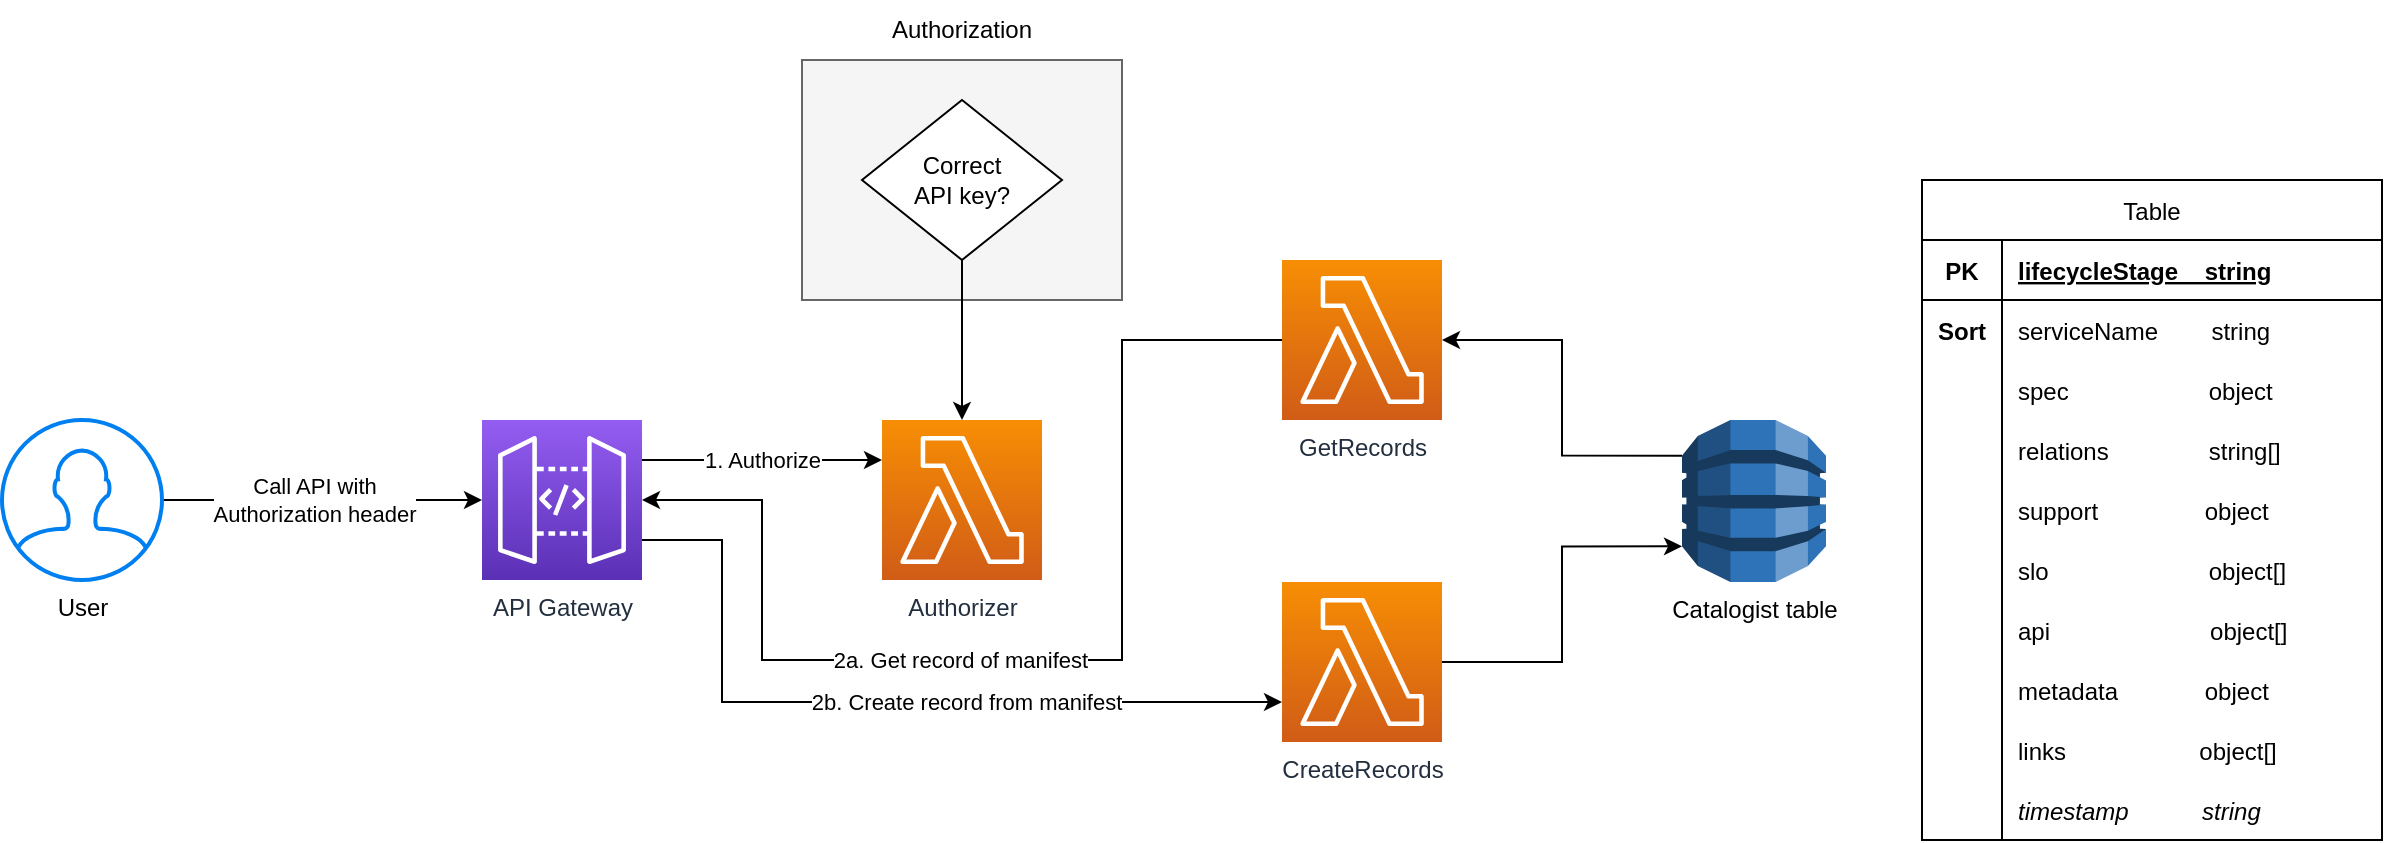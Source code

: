 <mxfile version="16.1.2" type="device"><diagram id="QLtRQsLvhn0vE0OrbVUS" name="Page-1"><mxGraphModel dx="1298" dy="892" grid="1" gridSize="10" guides="1" tooltips="1" connect="1" arrows="1" fold="1" page="1" pageScale="1" pageWidth="827" pageHeight="1169" math="0" shadow="0"><root><mxCell id="0"/><mxCell id="1" parent="0"/><mxCell id="UF_Mk-08jtfjLsYhIdF0-3" value="" style="rounded=0;whiteSpace=wrap;html=1;fillColor=#f5f5f5;fontColor=#333333;strokeColor=#666666;" parent="1" vertex="1"><mxGeometry x="440" y="140" width="160" height="120" as="geometry"/></mxCell><mxCell id="UF_Mk-08jtfjLsYhIdF0-4" value="" style="edgeStyle=orthogonalEdgeStyle;rounded=0;orthogonalLoop=1;jettySize=auto;html=1;" parent="1" source="UF_Mk-08jtfjLsYhIdF0-6" target="UF_Mk-08jtfjLsYhIdF0-9" edge="1"><mxGeometry relative="1" as="geometry"/></mxCell><mxCell id="UF_Mk-08jtfjLsYhIdF0-5" value="Call API with&lt;br&gt;Authorization header" style="edgeLabel;html=1;align=center;verticalAlign=middle;resizable=0;points=[];" parent="UF_Mk-08jtfjLsYhIdF0-4" vertex="1" connectable="0"><mxGeometry x="-0.186" y="1" relative="1" as="geometry"><mxPoint x="11" y="1" as="offset"/></mxGeometry></mxCell><mxCell id="UF_Mk-08jtfjLsYhIdF0-6" value="User" style="html=1;verticalLabelPosition=bottom;align=center;labelBackgroundColor=#ffffff;verticalAlign=top;strokeWidth=2;strokeColor=#0080F0;shadow=0;dashed=0;shape=mxgraph.ios7.icons.user;" parent="1" vertex="1"><mxGeometry x="40" y="320" width="80" height="80" as="geometry"/></mxCell><mxCell id="UF_Mk-08jtfjLsYhIdF0-7" value="1. Authorize" style="edgeStyle=orthogonalEdgeStyle;rounded=0;orthogonalLoop=1;jettySize=auto;html=1;entryX=0;entryY=0.25;entryDx=0;entryDy=0;entryPerimeter=0;exitX=1;exitY=0.25;exitDx=0;exitDy=0;exitPerimeter=0;" parent="1" edge="1"><mxGeometry relative="1" as="geometry"><mxPoint x="360" y="340" as="sourcePoint"/><mxPoint x="480" y="340" as="targetPoint"/></mxGeometry></mxCell><mxCell id="UF_Mk-08jtfjLsYhIdF0-9" value="API Gateway" style="sketch=0;points=[[0,0,0],[0.25,0,0],[0.5,0,0],[0.75,0,0],[1,0,0],[0,1,0],[0.25,1,0],[0.5,1,0],[0.75,1,0],[1,1,0],[0,0.25,0],[0,0.5,0],[0,0.75,0],[1,0.25,0],[1,0.5,0],[1,0.75,0]];outlineConnect=0;fontColor=#232F3E;gradientColor=#945DF2;gradientDirection=north;fillColor=#5A30B5;strokeColor=#ffffff;dashed=0;verticalLabelPosition=bottom;verticalAlign=top;align=center;html=1;fontSize=12;fontStyle=0;aspect=fixed;shape=mxgraph.aws4.resourceIcon;resIcon=mxgraph.aws4.api_gateway;" parent="1" vertex="1"><mxGeometry x="280" y="320" width="80" height="80" as="geometry"/></mxCell><mxCell id="UF_Mk-08jtfjLsYhIdF0-86" style="edgeStyle=orthogonalEdgeStyle;rounded=0;orthogonalLoop=1;jettySize=auto;html=1;entryX=0;entryY=0.78;entryDx=0;entryDy=0;entryPerimeter=0;" parent="1" source="UF_Mk-08jtfjLsYhIdF0-11" target="UF_Mk-08jtfjLsYhIdF0-49" edge="1"><mxGeometry relative="1" as="geometry"/></mxCell><mxCell id="UF_Mk-08jtfjLsYhIdF0-11" value="CreateRecords" style="sketch=0;points=[[0,0,0],[0.25,0,0],[0.5,0,0],[0.75,0,0],[1,0,0],[0,1,0],[0.25,1,0],[0.5,1,0],[0.75,1,0],[1,1,0],[0,0.25,0],[0,0.5,0],[0,0.75,0],[1,0.25,0],[1,0.5,0],[1,0.75,0]];outlineConnect=0;fontColor=#232F3E;gradientColor=#F78E04;gradientDirection=north;fillColor=#D05C17;strokeColor=#ffffff;dashed=0;verticalLabelPosition=bottom;verticalAlign=top;align=center;html=1;fontSize=12;fontStyle=0;aspect=fixed;shape=mxgraph.aws4.resourceIcon;resIcon=mxgraph.aws4.lambda;" parent="1" vertex="1"><mxGeometry x="680" y="401" width="80" height="80" as="geometry"/></mxCell><mxCell id="UF_Mk-08jtfjLsYhIdF0-15" style="edgeStyle=orthogonalEdgeStyle;rounded=0;orthogonalLoop=1;jettySize=auto;html=1;startArrow=classic;startFill=1;endArrow=none;endFill=0;exitX=0.5;exitY=0;exitDx=0;exitDy=0;exitPerimeter=0;entryX=0.5;entryY=1;entryDx=0;entryDy=0;" parent="1" source="UF_Mk-08jtfjLsYhIdF0-18" target="UF_Mk-08jtfjLsYhIdF0-19" edge="1"><mxGeometry relative="1" as="geometry"><Array as="points"><mxPoint x="520" y="310"/><mxPoint x="520" y="310"/></Array></mxGeometry></mxCell><mxCell id="UF_Mk-08jtfjLsYhIdF0-82" style="edgeStyle=orthogonalEdgeStyle;rounded=0;orthogonalLoop=1;jettySize=auto;html=1;entryX=0;entryY=0.5;entryDx=0;entryDy=0;entryPerimeter=0;exitX=1;exitY=0.5;exitDx=0;exitDy=0;exitPerimeter=0;startArrow=classic;startFill=1;endArrow=none;endFill=0;" parent="1" source="UF_Mk-08jtfjLsYhIdF0-9" target="UF_Mk-08jtfjLsYhIdF0-50" edge="1"><mxGeometry relative="1" as="geometry"><Array as="points"><mxPoint x="420" y="360"/><mxPoint x="420" y="440"/><mxPoint x="600" y="440"/><mxPoint x="600" y="280"/></Array></mxGeometry></mxCell><mxCell id="UF_Mk-08jtfjLsYhIdF0-87" value="2a. Get record of manifest" style="edgeLabel;html=1;align=center;verticalAlign=middle;resizable=0;points=[];" parent="UF_Mk-08jtfjLsYhIdF0-82" vertex="1" connectable="0"><mxGeometry x="-0.146" y="-3" relative="1" as="geometry"><mxPoint y="-3" as="offset"/></mxGeometry></mxCell><mxCell id="UF_Mk-08jtfjLsYhIdF0-83" style="edgeStyle=orthogonalEdgeStyle;rounded=0;orthogonalLoop=1;jettySize=auto;html=1;entryX=0;entryY=0.75;entryDx=0;entryDy=0;entryPerimeter=0;exitX=1;exitY=0.75;exitDx=0;exitDy=0;exitPerimeter=0;" parent="1" source="UF_Mk-08jtfjLsYhIdF0-9" target="UF_Mk-08jtfjLsYhIdF0-11" edge="1"><mxGeometry relative="1" as="geometry"><Array as="points"><mxPoint x="400" y="380"/><mxPoint x="400" y="461"/></Array></mxGeometry></mxCell><mxCell id="UF_Mk-08jtfjLsYhIdF0-88" value="2b. Create record from manifest" style="edgeLabel;html=1;align=center;verticalAlign=middle;resizable=0;points=[];" parent="UF_Mk-08jtfjLsYhIdF0-83" vertex="1" connectable="0"><mxGeometry x="0.212" y="-3" relative="1" as="geometry"><mxPoint y="-3" as="offset"/></mxGeometry></mxCell><mxCell id="UF_Mk-08jtfjLsYhIdF0-18" value="Authorizer" style="sketch=0;points=[[0,0,0],[0.25,0,0],[0.5,0,0],[0.75,0,0],[1,0,0],[0,1,0],[0.25,1,0],[0.5,1,0],[0.75,1,0],[1,1,0],[0,0.25,0],[0,0.5,0],[0,0.75,0],[1,0.25,0],[1,0.5,0],[1,0.75,0]];outlineConnect=0;fontColor=#232F3E;gradientColor=#F78E04;gradientDirection=north;fillColor=#D05C17;strokeColor=#ffffff;dashed=0;verticalLabelPosition=bottom;verticalAlign=top;align=center;html=1;fontSize=12;fontStyle=0;aspect=fixed;shape=mxgraph.aws4.resourceIcon;resIcon=mxgraph.aws4.lambda;" parent="1" vertex="1"><mxGeometry x="480" y="320" width="80" height="80" as="geometry"/></mxCell><mxCell id="UF_Mk-08jtfjLsYhIdF0-19" value="Correct&lt;br&gt;API key?" style="rhombus;whiteSpace=wrap;html=1;" parent="1" vertex="1"><mxGeometry x="470" y="160" width="100" height="80" as="geometry"/></mxCell><mxCell id="UF_Mk-08jtfjLsYhIdF0-25" value="Authorization" style="text;html=1;strokeColor=none;fillColor=none;align=center;verticalAlign=middle;whiteSpace=wrap;rounded=0;" parent="1" vertex="1"><mxGeometry x="440" y="110" width="160" height="30" as="geometry"/></mxCell><mxCell id="UF_Mk-08jtfjLsYhIdF0-49" value="Catalogist table" style="outlineConnect=0;dashed=0;verticalLabelPosition=bottom;verticalAlign=top;align=center;html=1;shape=mxgraph.aws3.dynamo_db;fillColor=#2E73B8;gradientColor=none;" parent="1" vertex="1"><mxGeometry x="880" y="320" width="72" height="81" as="geometry"/></mxCell><mxCell id="UF_Mk-08jtfjLsYhIdF0-84" style="edgeStyle=orthogonalEdgeStyle;rounded=0;orthogonalLoop=1;jettySize=auto;html=1;entryX=0;entryY=0.22;entryDx=0;entryDy=0;entryPerimeter=0;startArrow=classic;startFill=1;endArrow=none;endFill=0;" parent="1" source="UF_Mk-08jtfjLsYhIdF0-50" target="UF_Mk-08jtfjLsYhIdF0-49" edge="1"><mxGeometry relative="1" as="geometry"/></mxCell><mxCell id="UF_Mk-08jtfjLsYhIdF0-50" value="GetRecords" style="sketch=0;points=[[0,0,0],[0.25,0,0],[0.5,0,0],[0.75,0,0],[1,0,0],[0,1,0],[0.25,1,0],[0.5,1,0],[0.75,1,0],[1,1,0],[0,0.25,0],[0,0.5,0],[0,0.75,0],[1,0.25,0],[1,0.5,0],[1,0.75,0]];outlineConnect=0;fontColor=#232F3E;gradientColor=#F78E04;gradientDirection=north;fillColor=#D05C17;strokeColor=#ffffff;dashed=0;verticalLabelPosition=bottom;verticalAlign=top;align=center;html=1;fontSize=12;fontStyle=0;aspect=fixed;shape=mxgraph.aws4.resourceIcon;resIcon=mxgraph.aws4.lambda;" parent="1" vertex="1"><mxGeometry x="680" y="240" width="80" height="80" as="geometry"/></mxCell><mxCell id="UF_Mk-08jtfjLsYhIdF0-51" value="Table" style="shape=table;startSize=30;container=1;collapsible=1;childLayout=tableLayout;fixedRows=1;rowLines=0;fontStyle=0;align=center;resizeLast=1;" parent="1" vertex="1"><mxGeometry x="1000" y="200" width="230" height="330" as="geometry"/></mxCell><mxCell id="UF_Mk-08jtfjLsYhIdF0-52" value="" style="shape=partialRectangle;collapsible=0;dropTarget=0;pointerEvents=0;fillColor=none;top=0;left=0;bottom=1;right=0;points=[[0,0.5],[1,0.5]];portConstraint=eastwest;" parent="UF_Mk-08jtfjLsYhIdF0-51" vertex="1"><mxGeometry y="30" width="230" height="30" as="geometry"/></mxCell><mxCell id="UF_Mk-08jtfjLsYhIdF0-53" value="PK" style="shape=partialRectangle;connectable=0;fillColor=none;top=0;left=0;bottom=0;right=0;fontStyle=1;overflow=hidden;" parent="UF_Mk-08jtfjLsYhIdF0-52" vertex="1"><mxGeometry width="40" height="30" as="geometry"><mxRectangle width="40" height="30" as="alternateBounds"/></mxGeometry></mxCell><mxCell id="UF_Mk-08jtfjLsYhIdF0-54" value="lifecycleStage    string" style="shape=partialRectangle;connectable=0;fillColor=none;top=0;left=0;bottom=0;right=0;align=left;spacingLeft=6;fontStyle=5;overflow=hidden;" parent="UF_Mk-08jtfjLsYhIdF0-52" vertex="1"><mxGeometry x="40" width="190" height="30" as="geometry"><mxRectangle width="190" height="30" as="alternateBounds"/></mxGeometry></mxCell><mxCell id="UF_Mk-08jtfjLsYhIdF0-55" value="" style="shape=partialRectangle;collapsible=0;dropTarget=0;pointerEvents=0;fillColor=none;top=0;left=0;bottom=0;right=0;points=[[0,0.5],[1,0.5]];portConstraint=eastwest;" parent="UF_Mk-08jtfjLsYhIdF0-51" vertex="1"><mxGeometry y="60" width="230" height="30" as="geometry"/></mxCell><mxCell id="UF_Mk-08jtfjLsYhIdF0-56" value="Sort" style="shape=partialRectangle;connectable=0;fillColor=none;top=0;left=0;bottom=0;right=0;editable=1;overflow=hidden;fontStyle=1" parent="UF_Mk-08jtfjLsYhIdF0-55" vertex="1"><mxGeometry width="40" height="30" as="geometry"><mxRectangle width="40" height="30" as="alternateBounds"/></mxGeometry></mxCell><mxCell id="UF_Mk-08jtfjLsYhIdF0-57" value="serviceName        string" style="shape=partialRectangle;connectable=0;fillColor=none;top=0;left=0;bottom=0;right=0;align=left;spacingLeft=6;overflow=hidden;" parent="UF_Mk-08jtfjLsYhIdF0-55" vertex="1"><mxGeometry x="40" width="190" height="30" as="geometry"><mxRectangle width="190" height="30" as="alternateBounds"/></mxGeometry></mxCell><mxCell id="UF_Mk-08jtfjLsYhIdF0-58" value="" style="shape=partialRectangle;collapsible=0;dropTarget=0;pointerEvents=0;fillColor=none;top=0;left=0;bottom=0;right=0;points=[[0,0.5],[1,0.5]];portConstraint=eastwest;" parent="UF_Mk-08jtfjLsYhIdF0-51" vertex="1"><mxGeometry y="90" width="230" height="30" as="geometry"/></mxCell><mxCell id="UF_Mk-08jtfjLsYhIdF0-59" value="" style="shape=partialRectangle;connectable=0;fillColor=none;top=0;left=0;bottom=0;right=0;editable=1;overflow=hidden;" parent="UF_Mk-08jtfjLsYhIdF0-58" vertex="1"><mxGeometry width="40" height="30" as="geometry"><mxRectangle width="40" height="30" as="alternateBounds"/></mxGeometry></mxCell><mxCell id="UF_Mk-08jtfjLsYhIdF0-60" value="spec                     object" style="shape=partialRectangle;connectable=0;fillColor=none;top=0;left=0;bottom=0;right=0;align=left;spacingLeft=6;overflow=hidden;" parent="UF_Mk-08jtfjLsYhIdF0-58" vertex="1"><mxGeometry x="40" width="190" height="30" as="geometry"><mxRectangle width="190" height="30" as="alternateBounds"/></mxGeometry></mxCell><mxCell id="UF_Mk-08jtfjLsYhIdF0-61" value="" style="shape=partialRectangle;collapsible=0;dropTarget=0;pointerEvents=0;fillColor=none;top=0;left=0;bottom=0;right=0;points=[[0,0.5],[1,0.5]];portConstraint=eastwest;" parent="UF_Mk-08jtfjLsYhIdF0-51" vertex="1"><mxGeometry y="120" width="230" height="30" as="geometry"/></mxCell><mxCell id="UF_Mk-08jtfjLsYhIdF0-62" value="" style="shape=partialRectangle;connectable=0;fillColor=none;top=0;left=0;bottom=0;right=0;editable=1;overflow=hidden;" parent="UF_Mk-08jtfjLsYhIdF0-61" vertex="1"><mxGeometry width="40" height="30" as="geometry"><mxRectangle width="40" height="30" as="alternateBounds"/></mxGeometry></mxCell><mxCell id="UF_Mk-08jtfjLsYhIdF0-63" value="relations               string[]" style="shape=partialRectangle;connectable=0;fillColor=none;top=0;left=0;bottom=0;right=0;align=left;spacingLeft=6;overflow=hidden;" parent="UF_Mk-08jtfjLsYhIdF0-61" vertex="1"><mxGeometry x="40" width="190" height="30" as="geometry"><mxRectangle width="190" height="30" as="alternateBounds"/></mxGeometry></mxCell><mxCell id="UF_Mk-08jtfjLsYhIdF0-64" value="" style="shape=partialRectangle;collapsible=0;dropTarget=0;pointerEvents=0;fillColor=none;top=0;left=0;bottom=0;right=0;points=[[0,0.5],[1,0.5]];portConstraint=eastwest;" parent="UF_Mk-08jtfjLsYhIdF0-51" vertex="1"><mxGeometry y="150" width="230" height="30" as="geometry"/></mxCell><mxCell id="UF_Mk-08jtfjLsYhIdF0-65" value="" style="shape=partialRectangle;connectable=0;fillColor=none;top=0;left=0;bottom=0;right=0;editable=1;overflow=hidden;" parent="UF_Mk-08jtfjLsYhIdF0-64" vertex="1"><mxGeometry width="40" height="30" as="geometry"><mxRectangle width="40" height="30" as="alternateBounds"/></mxGeometry></mxCell><mxCell id="UF_Mk-08jtfjLsYhIdF0-66" value="support                object" style="shape=partialRectangle;connectable=0;fillColor=none;top=0;left=0;bottom=0;right=0;align=left;spacingLeft=6;overflow=hidden;" parent="UF_Mk-08jtfjLsYhIdF0-64" vertex="1"><mxGeometry x="40" width="190" height="30" as="geometry"><mxRectangle width="190" height="30" as="alternateBounds"/></mxGeometry></mxCell><mxCell id="UF_Mk-08jtfjLsYhIdF0-67" value="" style="shape=partialRectangle;collapsible=0;dropTarget=0;pointerEvents=0;fillColor=none;top=0;left=0;bottom=0;right=0;points=[[0,0.5],[1,0.5]];portConstraint=eastwest;" parent="UF_Mk-08jtfjLsYhIdF0-51" vertex="1"><mxGeometry y="180" width="230" height="30" as="geometry"/></mxCell><mxCell id="UF_Mk-08jtfjLsYhIdF0-68" value="" style="shape=partialRectangle;connectable=0;fillColor=none;top=0;left=0;bottom=0;right=0;editable=1;overflow=hidden;" parent="UF_Mk-08jtfjLsYhIdF0-67" vertex="1"><mxGeometry width="40" height="30" as="geometry"><mxRectangle width="40" height="30" as="alternateBounds"/></mxGeometry></mxCell><mxCell id="UF_Mk-08jtfjLsYhIdF0-69" value="slo                        object[]" style="shape=partialRectangle;connectable=0;fillColor=none;top=0;left=0;bottom=0;right=0;align=left;spacingLeft=6;overflow=hidden;" parent="UF_Mk-08jtfjLsYhIdF0-67" vertex="1"><mxGeometry x="40" width="190" height="30" as="geometry"><mxRectangle width="190" height="30" as="alternateBounds"/></mxGeometry></mxCell><mxCell id="UF_Mk-08jtfjLsYhIdF0-70" value="" style="shape=partialRectangle;collapsible=0;dropTarget=0;pointerEvents=0;fillColor=none;top=0;left=0;bottom=0;right=0;points=[[0,0.5],[1,0.5]];portConstraint=eastwest;" parent="UF_Mk-08jtfjLsYhIdF0-51" vertex="1"><mxGeometry y="210" width="230" height="30" as="geometry"/></mxCell><mxCell id="UF_Mk-08jtfjLsYhIdF0-71" value="" style="shape=partialRectangle;connectable=0;fillColor=none;top=0;left=0;bottom=0;right=0;editable=1;overflow=hidden;" parent="UF_Mk-08jtfjLsYhIdF0-70" vertex="1"><mxGeometry width="40" height="30" as="geometry"><mxRectangle width="40" height="30" as="alternateBounds"/></mxGeometry></mxCell><mxCell id="UF_Mk-08jtfjLsYhIdF0-72" value="api                        object[]" style="shape=partialRectangle;connectable=0;fillColor=none;top=0;left=0;bottom=0;right=0;align=left;spacingLeft=6;overflow=hidden;" parent="UF_Mk-08jtfjLsYhIdF0-70" vertex="1"><mxGeometry x="40" width="190" height="30" as="geometry"><mxRectangle width="190" height="30" as="alternateBounds"/></mxGeometry></mxCell><mxCell id="UF_Mk-08jtfjLsYhIdF0-76" value="" style="shape=partialRectangle;collapsible=0;dropTarget=0;pointerEvents=0;fillColor=none;top=0;left=0;bottom=0;right=0;points=[[0,0.5],[1,0.5]];portConstraint=eastwest;" parent="UF_Mk-08jtfjLsYhIdF0-51" vertex="1"><mxGeometry y="240" width="230" height="30" as="geometry"/></mxCell><mxCell id="UF_Mk-08jtfjLsYhIdF0-77" value="" style="shape=partialRectangle;connectable=0;fillColor=none;top=0;left=0;bottom=0;right=0;editable=1;overflow=hidden;" parent="UF_Mk-08jtfjLsYhIdF0-76" vertex="1"><mxGeometry width="40" height="30" as="geometry"><mxRectangle width="40" height="30" as="alternateBounds"/></mxGeometry></mxCell><mxCell id="UF_Mk-08jtfjLsYhIdF0-78" value="metadata             object" style="shape=partialRectangle;connectable=0;fillColor=none;top=0;left=0;bottom=0;right=0;align=left;spacingLeft=6;overflow=hidden;" parent="UF_Mk-08jtfjLsYhIdF0-76" vertex="1"><mxGeometry x="40" width="190" height="30" as="geometry"><mxRectangle width="190" height="30" as="alternateBounds"/></mxGeometry></mxCell><mxCell id="UF_Mk-08jtfjLsYhIdF0-79" value="" style="shape=partialRectangle;collapsible=0;dropTarget=0;pointerEvents=0;fillColor=none;top=0;left=0;bottom=0;right=0;points=[[0,0.5],[1,0.5]];portConstraint=eastwest;" parent="UF_Mk-08jtfjLsYhIdF0-51" vertex="1"><mxGeometry y="270" width="230" height="30" as="geometry"/></mxCell><mxCell id="UF_Mk-08jtfjLsYhIdF0-80" value="" style="shape=partialRectangle;connectable=0;fillColor=none;top=0;left=0;bottom=0;right=0;editable=1;overflow=hidden;" parent="UF_Mk-08jtfjLsYhIdF0-79" vertex="1"><mxGeometry width="40" height="30" as="geometry"><mxRectangle width="40" height="30" as="alternateBounds"/></mxGeometry></mxCell><mxCell id="UF_Mk-08jtfjLsYhIdF0-81" value="links                    object[]" style="shape=partialRectangle;connectable=0;fillColor=none;top=0;left=0;bottom=0;right=0;align=left;spacingLeft=6;overflow=hidden;" parent="UF_Mk-08jtfjLsYhIdF0-79" vertex="1"><mxGeometry x="40" width="190" height="30" as="geometry"><mxRectangle width="190" height="30" as="alternateBounds"/></mxGeometry></mxCell><mxCell id="Y5p6wMKa13IyXaYEA8cv-1" value="" style="shape=partialRectangle;collapsible=0;dropTarget=0;pointerEvents=0;fillColor=none;top=0;left=0;bottom=0;right=0;points=[[0,0.5],[1,0.5]];portConstraint=eastwest;" vertex="1" parent="UF_Mk-08jtfjLsYhIdF0-51"><mxGeometry y="300" width="230" height="30" as="geometry"/></mxCell><mxCell id="Y5p6wMKa13IyXaYEA8cv-2" value="" style="shape=partialRectangle;connectable=0;fillColor=none;top=0;left=0;bottom=0;right=0;editable=1;overflow=hidden;" vertex="1" parent="Y5p6wMKa13IyXaYEA8cv-1"><mxGeometry width="40" height="30" as="geometry"><mxRectangle width="40" height="30" as="alternateBounds"/></mxGeometry></mxCell><mxCell id="Y5p6wMKa13IyXaYEA8cv-3" value="timestamp           string" style="shape=partialRectangle;connectable=0;fillColor=none;top=0;left=0;bottom=0;right=0;align=left;spacingLeft=6;overflow=hidden;fontStyle=2" vertex="1" parent="Y5p6wMKa13IyXaYEA8cv-1"><mxGeometry x="40" width="190" height="30" as="geometry"><mxRectangle width="190" height="30" as="alternateBounds"/></mxGeometry></mxCell></root></mxGraphModel></diagram></mxfile>